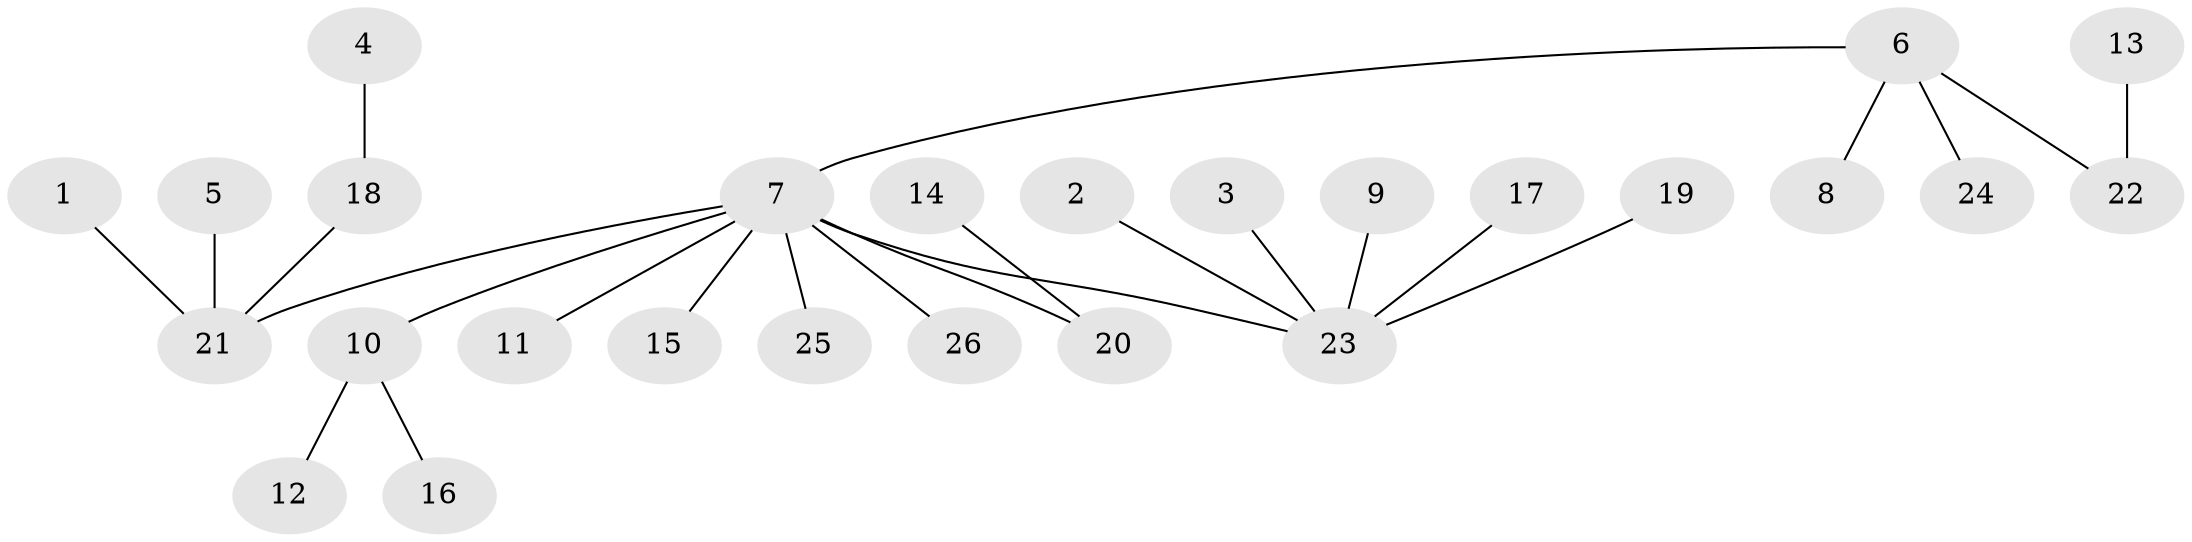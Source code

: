 // original degree distribution, {2: 0.23529411764705882, 6: 0.0196078431372549, 3: 0.09803921568627451, 7: 0.0392156862745098, 5: 0.0196078431372549, 4: 0.0392156862745098, 1: 0.5490196078431373}
// Generated by graph-tools (version 1.1) at 2025/50/03/09/25 03:50:23]
// undirected, 26 vertices, 25 edges
graph export_dot {
graph [start="1"]
  node [color=gray90,style=filled];
  1;
  2;
  3;
  4;
  5;
  6;
  7;
  8;
  9;
  10;
  11;
  12;
  13;
  14;
  15;
  16;
  17;
  18;
  19;
  20;
  21;
  22;
  23;
  24;
  25;
  26;
  1 -- 21 [weight=1.0];
  2 -- 23 [weight=1.0];
  3 -- 23 [weight=1.0];
  4 -- 18 [weight=1.0];
  5 -- 21 [weight=1.0];
  6 -- 7 [weight=1.0];
  6 -- 8 [weight=1.0];
  6 -- 22 [weight=1.0];
  6 -- 24 [weight=1.0];
  7 -- 10 [weight=1.0];
  7 -- 11 [weight=1.0];
  7 -- 15 [weight=1.0];
  7 -- 20 [weight=1.0];
  7 -- 21 [weight=1.0];
  7 -- 23 [weight=1.0];
  7 -- 25 [weight=1.0];
  7 -- 26 [weight=1.0];
  9 -- 23 [weight=1.0];
  10 -- 12 [weight=1.0];
  10 -- 16 [weight=1.0];
  13 -- 22 [weight=1.0];
  14 -- 20 [weight=1.0];
  17 -- 23 [weight=1.0];
  18 -- 21 [weight=1.0];
  19 -- 23 [weight=1.0];
}
